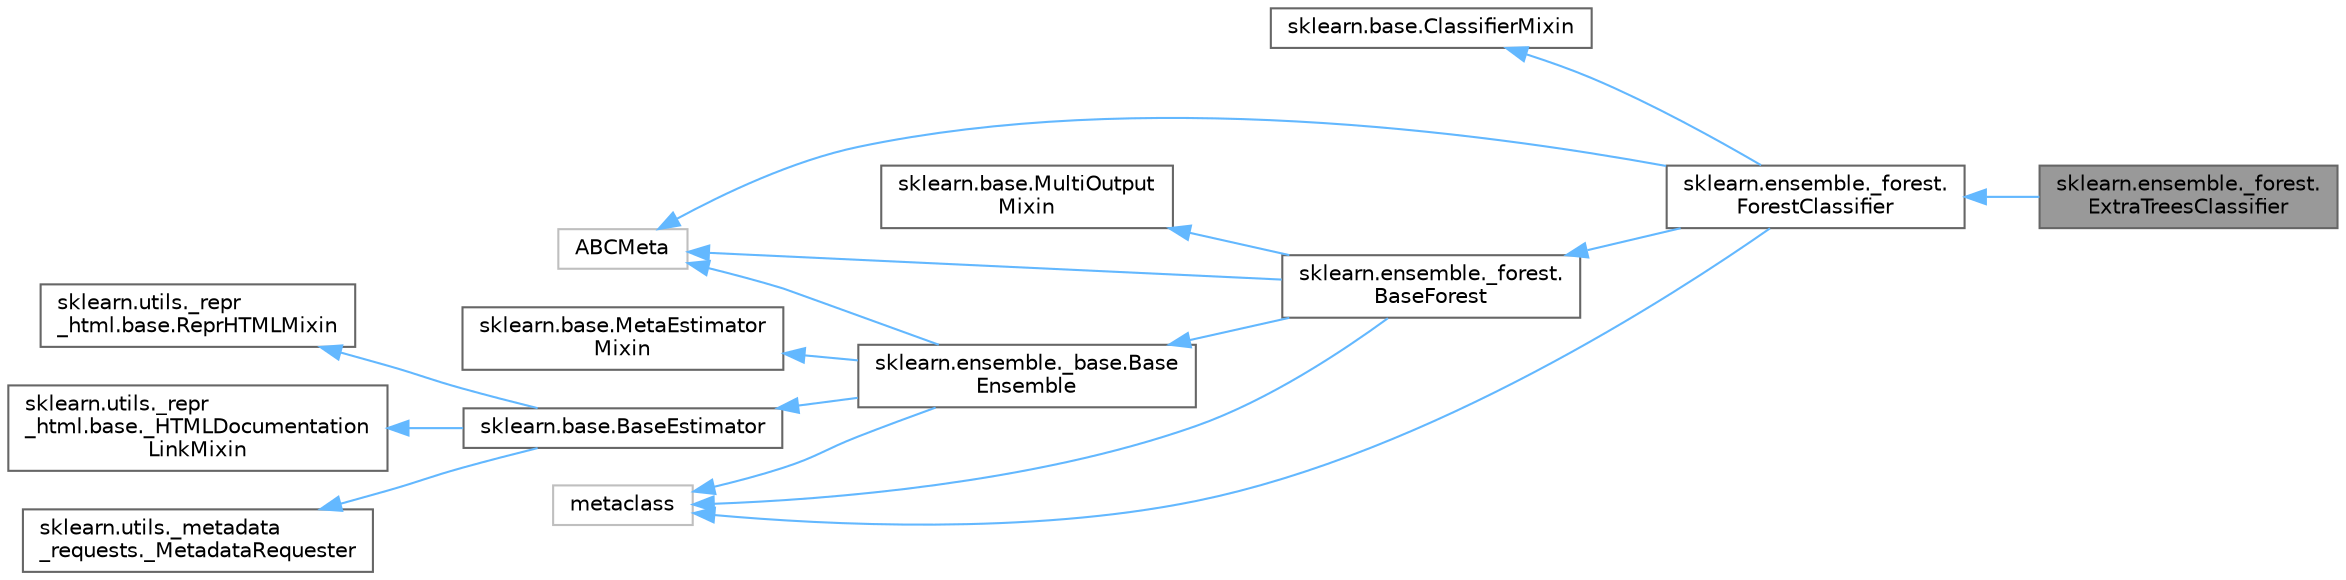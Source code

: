 digraph "sklearn.ensemble._forest.ExtraTreesClassifier"
{
 // LATEX_PDF_SIZE
  bgcolor="transparent";
  edge [fontname=Helvetica,fontsize=10,labelfontname=Helvetica,labelfontsize=10];
  node [fontname=Helvetica,fontsize=10,shape=box,height=0.2,width=0.4];
  rankdir="LR";
  Node1 [id="Node000001",label="sklearn.ensemble._forest.\lExtraTreesClassifier",height=0.2,width=0.4,color="gray40", fillcolor="grey60", style="filled", fontcolor="black",tooltip=" "];
  Node2 -> Node1 [id="edge17_Node000001_Node000002",dir="back",color="steelblue1",style="solid",tooltip=" "];
  Node2 [id="Node000002",label="sklearn.ensemble._forest.\lForestClassifier",height=0.2,width=0.4,color="gray40", fillcolor="white", style="filled",URL="$d7/d9f/classsklearn_1_1ensemble_1_1__forest_1_1ForestClassifier.html",tooltip=" "];
  Node3 -> Node2 [id="edge18_Node000002_Node000003",dir="back",color="steelblue1",style="solid",tooltip=" "];
  Node3 [id="Node000003",label="sklearn.base.ClassifierMixin",height=0.2,width=0.4,color="gray40", fillcolor="white", style="filled",URL="$d2/d39/classsklearn_1_1base_1_1ClassifierMixin.html",tooltip=" "];
  Node4 -> Node2 [id="edge19_Node000002_Node000004",dir="back",color="steelblue1",style="solid",tooltip=" "];
  Node4 [id="Node000004",label="sklearn.ensemble._forest.\lBaseForest",height=0.2,width=0.4,color="gray40", fillcolor="white", style="filled",URL="$d4/d07/classsklearn_1_1ensemble_1_1__forest_1_1BaseForest.html",tooltip=" "];
  Node5 -> Node4 [id="edge20_Node000004_Node000005",dir="back",color="steelblue1",style="solid",tooltip=" "];
  Node5 [id="Node000005",label="sklearn.base.MultiOutput\lMixin",height=0.2,width=0.4,color="gray40", fillcolor="white", style="filled",URL="$d4/d1c/classsklearn_1_1base_1_1MultiOutputMixin.html",tooltip=" "];
  Node6 -> Node4 [id="edge21_Node000004_Node000006",dir="back",color="steelblue1",style="solid",tooltip=" "];
  Node6 [id="Node000006",label="sklearn.ensemble._base.Base\lEnsemble",height=0.2,width=0.4,color="gray40", fillcolor="white", style="filled",URL="$d9/d0e/classsklearn_1_1ensemble_1_1__base_1_1BaseEnsemble.html",tooltip=" "];
  Node7 -> Node6 [id="edge22_Node000006_Node000007",dir="back",color="steelblue1",style="solid",tooltip=" "];
  Node7 [id="Node000007",label="sklearn.base.MetaEstimator\lMixin",height=0.2,width=0.4,color="gray40", fillcolor="white", style="filled",URL="$d4/d5a/classsklearn_1_1base_1_1MetaEstimatorMixin.html",tooltip=" "];
  Node8 -> Node6 [id="edge23_Node000006_Node000008",dir="back",color="steelblue1",style="solid",tooltip=" "];
  Node8 [id="Node000008",label="sklearn.base.BaseEstimator",height=0.2,width=0.4,color="gray40", fillcolor="white", style="filled",URL="$d3/d20/classsklearn_1_1base_1_1BaseEstimator.html",tooltip=" "];
  Node9 -> Node8 [id="edge24_Node000008_Node000009",dir="back",color="steelblue1",style="solid",tooltip=" "];
  Node9 [id="Node000009",label="sklearn.utils._repr\l_html.base.ReprHTMLMixin",height=0.2,width=0.4,color="gray40", fillcolor="white", style="filled",URL="$d3/d50/classsklearn_1_1utils_1_1__repr__html_1_1base_1_1ReprHTMLMixin.html",tooltip=" "];
  Node10 -> Node8 [id="edge25_Node000008_Node000010",dir="back",color="steelblue1",style="solid",tooltip=" "];
  Node10 [id="Node000010",label="sklearn.utils._repr\l_html.base._HTMLDocumentation\lLinkMixin",height=0.2,width=0.4,color="gray40", fillcolor="white", style="filled",URL="$d5/d05/classsklearn_1_1utils_1_1__repr__html_1_1base_1_1__HTMLDocumentationLinkMixin.html",tooltip=" "];
  Node11 -> Node8 [id="edge26_Node000008_Node000011",dir="back",color="steelblue1",style="solid",tooltip=" "];
  Node11 [id="Node000011",label="sklearn.utils._metadata\l_requests._MetadataRequester",height=0.2,width=0.4,color="gray40", fillcolor="white", style="filled",URL="$d6/dfa/classsklearn_1_1utils_1_1__metadata__requests_1_1__MetadataRequester.html",tooltip=" "];
  Node12 -> Node6 [id="edge27_Node000006_Node000012",dir="back",color="steelblue1",style="solid",tooltip=" "];
  Node12 [id="Node000012",label="metaclass",height=0.2,width=0.4,color="grey75", fillcolor="white", style="filled",URL="$d1/d9a/classmetaclass.html",tooltip=" "];
  Node13 -> Node6 [id="edge28_Node000006_Node000013",dir="back",color="steelblue1",style="solid",tooltip=" "];
  Node13 [id="Node000013",label="ABCMeta",height=0.2,width=0.4,color="grey75", fillcolor="white", style="filled",URL="$df/d42/classABCMeta.html",tooltip=" "];
  Node12 -> Node4 [id="edge29_Node000004_Node000012",dir="back",color="steelblue1",style="solid",tooltip=" "];
  Node13 -> Node4 [id="edge30_Node000004_Node000013",dir="back",color="steelblue1",style="solid",tooltip=" "];
  Node12 -> Node2 [id="edge31_Node000002_Node000012",dir="back",color="steelblue1",style="solid",tooltip=" "];
  Node13 -> Node2 [id="edge32_Node000002_Node000013",dir="back",color="steelblue1",style="solid",tooltip=" "];
}

